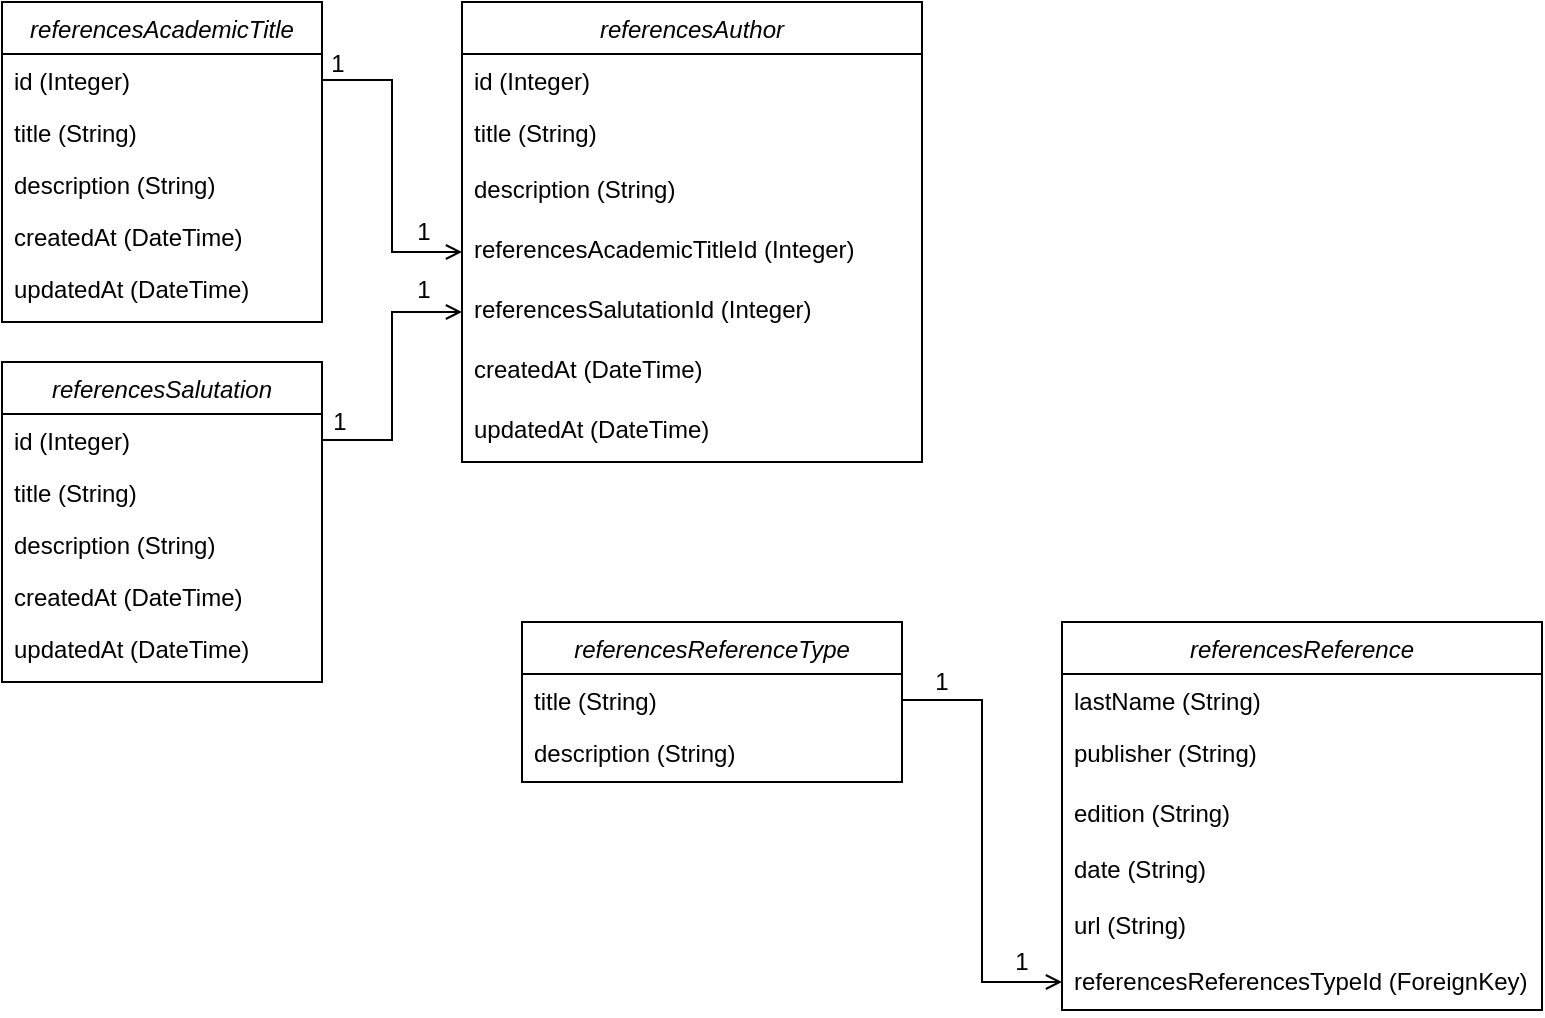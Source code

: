 <mxfile version="14.9.7" type="device"><diagram id="C5RBs43oDa-KdzZeNtuy" name="Page-1"><mxGraphModel dx="813" dy="437" grid="1" gridSize="10" guides="1" tooltips="1" connect="1" arrows="1" fold="1" page="1" pageScale="1" pageWidth="3300" pageHeight="2339" math="0" shadow="0"><root><mxCell id="WIyWlLk6GJQsqaUBKTNV-0"/><mxCell id="WIyWlLk6GJQsqaUBKTNV-1" parent="WIyWlLk6GJQsqaUBKTNV-0"/><mxCell id="zkfFHV4jXpPFQw0GAbJ--0" value="referencesAcademicTitle" style="swimlane;fontStyle=2;align=center;verticalAlign=top;childLayout=stackLayout;horizontal=1;startSize=26;horizontalStack=0;resizeParent=1;resizeLast=0;collapsible=1;marginBottom=0;rounded=0;shadow=0;strokeWidth=1;" parent="WIyWlLk6GJQsqaUBKTNV-1" vertex="1"><mxGeometry x="40" y="40" width="160" height="160" as="geometry"><mxRectangle x="60" y="80" width="160" height="26" as="alternateBounds"/></mxGeometry></mxCell><mxCell id="zkfFHV4jXpPFQw0GAbJ--1" value="id (Integer)" style="text;align=left;verticalAlign=top;spacingLeft=4;spacingRight=4;overflow=hidden;rotatable=0;points=[[0,0.5],[1,0.5]];portConstraint=eastwest;" parent="zkfFHV4jXpPFQw0GAbJ--0" vertex="1"><mxGeometry y="26" width="160" height="26" as="geometry"/></mxCell><mxCell id="zkfFHV4jXpPFQw0GAbJ--2" value="title (String)" style="text;align=left;verticalAlign=top;spacingLeft=4;spacingRight=4;overflow=hidden;rotatable=0;points=[[0,0.5],[1,0.5]];portConstraint=eastwest;rounded=0;shadow=0;html=0;" parent="zkfFHV4jXpPFQw0GAbJ--0" vertex="1"><mxGeometry y="52" width="160" height="26" as="geometry"/></mxCell><mxCell id="E2X-_f3XLNRULBrsMVnF-42" value="description (String)" style="text;align=left;verticalAlign=top;spacingLeft=4;spacingRight=4;overflow=hidden;rotatable=0;points=[[0,0.5],[1,0.5]];portConstraint=eastwest;rounded=0;shadow=0;html=0;" vertex="1" parent="zkfFHV4jXpPFQw0GAbJ--0"><mxGeometry y="78" width="160" height="26" as="geometry"/></mxCell><mxCell id="E2X-_f3XLNRULBrsMVnF-41" value="createdAt (DateTime)" style="text;align=left;verticalAlign=top;spacingLeft=4;spacingRight=4;overflow=hidden;rotatable=0;points=[[0,0.5],[1,0.5]];portConstraint=eastwest;rounded=0;shadow=0;html=0;" vertex="1" parent="zkfFHV4jXpPFQw0GAbJ--0"><mxGeometry y="104" width="160" height="26" as="geometry"/></mxCell><mxCell id="E2X-_f3XLNRULBrsMVnF-43" value="updatedAt (DateTime)" style="text;align=left;verticalAlign=top;spacingLeft=4;spacingRight=4;overflow=hidden;rotatable=0;points=[[0,0.5],[1,0.5]];portConstraint=eastwest;rounded=0;shadow=0;html=0;" vertex="1" parent="zkfFHV4jXpPFQw0GAbJ--0"><mxGeometry y="130" width="160" height="26" as="geometry"/></mxCell><mxCell id="E2X-_f3XLNRULBrsMVnF-0" value="referencesAuthor" style="swimlane;fontStyle=2;align=center;verticalAlign=top;childLayout=stackLayout;horizontal=1;startSize=26;horizontalStack=0;resizeParent=1;resizeLast=0;collapsible=1;marginBottom=0;rounded=0;shadow=0;strokeWidth=1;" vertex="1" parent="WIyWlLk6GJQsqaUBKTNV-1"><mxGeometry x="270" y="40" width="230" height="230" as="geometry"><mxRectangle x="60" y="80" width="160" height="26" as="alternateBounds"/></mxGeometry></mxCell><mxCell id="E2X-_f3XLNRULBrsMVnF-7" style="edgeStyle=orthogonalEdgeStyle;rounded=0;orthogonalLoop=1;jettySize=auto;html=1;exitX=1;exitY=0.5;exitDx=0;exitDy=0;" edge="1" parent="E2X-_f3XLNRULBrsMVnF-0" source="E2X-_f3XLNRULBrsMVnF-6" target="E2X-_f3XLNRULBrsMVnF-6"><mxGeometry relative="1" as="geometry"/></mxCell><mxCell id="E2X-_f3XLNRULBrsMVnF-1" value="id (Integer)" style="text;align=left;verticalAlign=top;spacingLeft=4;spacingRight=4;overflow=hidden;rotatable=0;points=[[0,0.5],[1,0.5]];portConstraint=eastwest;" vertex="1" parent="E2X-_f3XLNRULBrsMVnF-0"><mxGeometry y="26" width="230" height="26" as="geometry"/></mxCell><mxCell id="E2X-_f3XLNRULBrsMVnF-2" value="title (String)" style="text;align=left;verticalAlign=top;spacingLeft=4;spacingRight=4;overflow=hidden;rotatable=0;points=[[0,0.5],[1,0.5]];portConstraint=eastwest;rounded=0;shadow=0;html=0;" vertex="1" parent="E2X-_f3XLNRULBrsMVnF-0"><mxGeometry y="52" width="230" height="28" as="geometry"/></mxCell><mxCell id="E2X-_f3XLNRULBrsMVnF-6" value="description (String)" style="text;align=left;verticalAlign=top;spacingLeft=4;spacingRight=4;overflow=hidden;rotatable=0;points=[[0,0.5],[1,0.5]];portConstraint=eastwest;rounded=0;shadow=0;html=0;" vertex="1" parent="E2X-_f3XLNRULBrsMVnF-0"><mxGeometry y="80" width="230" height="30" as="geometry"/></mxCell><mxCell id="E2X-_f3XLNRULBrsMVnF-8" value="referencesAcademicTitleId (Integer)" style="text;align=left;verticalAlign=top;spacingLeft=4;spacingRight=4;overflow=hidden;rotatable=0;points=[[0,0.5],[1,0.5]];portConstraint=eastwest;rounded=0;shadow=0;html=0;" vertex="1" parent="E2X-_f3XLNRULBrsMVnF-0"><mxGeometry y="110" width="230" height="30" as="geometry"/></mxCell><mxCell id="E2X-_f3XLNRULBrsMVnF-47" value="referencesSalutationId (Integer)" style="text;align=left;verticalAlign=top;spacingLeft=4;spacingRight=4;overflow=hidden;rotatable=0;points=[[0,0.5],[1,0.5]];portConstraint=eastwest;rounded=0;shadow=0;html=0;" vertex="1" parent="E2X-_f3XLNRULBrsMVnF-0"><mxGeometry y="140" width="230" height="30" as="geometry"/></mxCell><mxCell id="E2X-_f3XLNRULBrsMVnF-48" value="createdAt (DateTime)" style="text;align=left;verticalAlign=top;spacingLeft=4;spacingRight=4;overflow=hidden;rotatable=0;points=[[0,0.5],[1,0.5]];portConstraint=eastwest;rounded=0;shadow=0;html=0;" vertex="1" parent="E2X-_f3XLNRULBrsMVnF-0"><mxGeometry y="170" width="230" height="30" as="geometry"/></mxCell><mxCell id="E2X-_f3XLNRULBrsMVnF-49" value="updatedAt (DateTime)" style="text;align=left;verticalAlign=top;spacingLeft=4;spacingRight=4;overflow=hidden;rotatable=0;points=[[0,0.5],[1,0.5]];portConstraint=eastwest;rounded=0;shadow=0;html=0;" vertex="1" parent="E2X-_f3XLNRULBrsMVnF-0"><mxGeometry y="200" width="230" height="30" as="geometry"/></mxCell><mxCell id="E2X-_f3XLNRULBrsMVnF-12" value="" style="endArrow=open;shadow=0;strokeWidth=1;rounded=0;endFill=1;edgeStyle=elbowEdgeStyle;exitX=1;exitY=0.5;exitDx=0;exitDy=0;entryX=0;entryY=0.5;entryDx=0;entryDy=0;" edge="1" parent="WIyWlLk6GJQsqaUBKTNV-1" source="zkfFHV4jXpPFQw0GAbJ--1" target="E2X-_f3XLNRULBrsMVnF-8"><mxGeometry x="0.5" y="41" relative="1" as="geometry"><mxPoint x="330" y="60" as="sourcePoint"/><mxPoint x="628" y="208" as="targetPoint"/><mxPoint x="-40" y="32" as="offset"/></mxGeometry></mxCell><mxCell id="E2X-_f3XLNRULBrsMVnF-16" value="referencesSalutation" style="swimlane;fontStyle=2;align=center;verticalAlign=top;childLayout=stackLayout;horizontal=1;startSize=26;horizontalStack=0;resizeParent=1;resizeLast=0;collapsible=1;marginBottom=0;rounded=0;shadow=0;strokeWidth=1;" vertex="1" parent="WIyWlLk6GJQsqaUBKTNV-1"><mxGeometry x="40" y="220" width="160" height="160" as="geometry"><mxRectangle x="60" y="80" width="160" height="26" as="alternateBounds"/></mxGeometry></mxCell><mxCell id="E2X-_f3XLNRULBrsMVnF-17" value="id (Integer)" style="text;align=left;verticalAlign=top;spacingLeft=4;spacingRight=4;overflow=hidden;rotatable=0;points=[[0,0.5],[1,0.5]];portConstraint=eastwest;" vertex="1" parent="E2X-_f3XLNRULBrsMVnF-16"><mxGeometry y="26" width="160" height="26" as="geometry"/></mxCell><mxCell id="E2X-_f3XLNRULBrsMVnF-18" value="title (String)" style="text;align=left;verticalAlign=top;spacingLeft=4;spacingRight=4;overflow=hidden;rotatable=0;points=[[0,0.5],[1,0.5]];portConstraint=eastwest;rounded=0;shadow=0;html=0;" vertex="1" parent="E2X-_f3XLNRULBrsMVnF-16"><mxGeometry y="52" width="160" height="26" as="geometry"/></mxCell><mxCell id="E2X-_f3XLNRULBrsMVnF-44" value="description (String)" style="text;align=left;verticalAlign=top;spacingLeft=4;spacingRight=4;overflow=hidden;rotatable=0;points=[[0,0.5],[1,0.5]];portConstraint=eastwest;rounded=0;shadow=0;html=0;" vertex="1" parent="E2X-_f3XLNRULBrsMVnF-16"><mxGeometry y="78" width="160" height="26" as="geometry"/></mxCell><mxCell id="E2X-_f3XLNRULBrsMVnF-45" value="createdAt (DateTime)" style="text;align=left;verticalAlign=top;spacingLeft=4;spacingRight=4;overflow=hidden;rotatable=0;points=[[0,0.5],[1,0.5]];portConstraint=eastwest;rounded=0;shadow=0;html=0;" vertex="1" parent="E2X-_f3XLNRULBrsMVnF-16"><mxGeometry y="104" width="160" height="26" as="geometry"/></mxCell><mxCell id="E2X-_f3XLNRULBrsMVnF-46" value="updatedAt (DateTime)" style="text;align=left;verticalAlign=top;spacingLeft=4;spacingRight=4;overflow=hidden;rotatable=0;points=[[0,0.5],[1,0.5]];portConstraint=eastwest;rounded=0;shadow=0;html=0;" vertex="1" parent="E2X-_f3XLNRULBrsMVnF-16"><mxGeometry y="130" width="160" height="26" as="geometry"/></mxCell><mxCell id="E2X-_f3XLNRULBrsMVnF-19" value="" style="endArrow=open;shadow=0;strokeWidth=1;rounded=0;endFill=1;edgeStyle=elbowEdgeStyle;exitX=1;exitY=0.5;exitDx=0;exitDy=0;entryX=0;entryY=0.5;entryDx=0;entryDy=0;" edge="1" parent="WIyWlLk6GJQsqaUBKTNV-1" source="E2X-_f3XLNRULBrsMVnF-17" target="E2X-_f3XLNRULBrsMVnF-47"><mxGeometry x="0.5" y="41" relative="1" as="geometry"><mxPoint x="210" y="89" as="sourcePoint"/><mxPoint x="280" y="145" as="targetPoint"/><mxPoint x="-40" y="32" as="offset"/></mxGeometry></mxCell><mxCell id="E2X-_f3XLNRULBrsMVnF-20" value="1" style="text;html=1;strokeColor=none;fillColor=none;align=center;verticalAlign=middle;whiteSpace=wrap;rounded=0;" vertex="1" parent="WIyWlLk6GJQsqaUBKTNV-1"><mxGeometry x="188" y="61" width="40" height="20" as="geometry"/></mxCell><mxCell id="E2X-_f3XLNRULBrsMVnF-21" value="1" style="text;html=1;strokeColor=none;fillColor=none;align=center;verticalAlign=middle;whiteSpace=wrap;rounded=0;" vertex="1" parent="WIyWlLk6GJQsqaUBKTNV-1"><mxGeometry x="189" y="240" width="40" height="20" as="geometry"/></mxCell><mxCell id="E2X-_f3XLNRULBrsMVnF-22" value="1" style="text;html=1;strokeColor=none;fillColor=none;align=center;verticalAlign=middle;whiteSpace=wrap;rounded=0;" vertex="1" parent="WIyWlLk6GJQsqaUBKTNV-1"><mxGeometry x="231" y="145" width="40" height="20" as="geometry"/></mxCell><mxCell id="E2X-_f3XLNRULBrsMVnF-23" value="1" style="text;html=1;strokeColor=none;fillColor=none;align=center;verticalAlign=middle;whiteSpace=wrap;rounded=0;" vertex="1" parent="WIyWlLk6GJQsqaUBKTNV-1"><mxGeometry x="231" y="174" width="40" height="20" as="geometry"/></mxCell><mxCell id="E2X-_f3XLNRULBrsMVnF-24" value="referencesReferenceType" style="swimlane;fontStyle=2;align=center;verticalAlign=top;childLayout=stackLayout;horizontal=1;startSize=26;horizontalStack=0;resizeParent=1;resizeLast=0;collapsible=1;marginBottom=0;rounded=0;shadow=0;strokeWidth=1;" vertex="1" parent="WIyWlLk6GJQsqaUBKTNV-1"><mxGeometry x="300" y="350" width="190" height="80" as="geometry"><mxRectangle x="60" y="80" width="160" height="26" as="alternateBounds"/></mxGeometry></mxCell><mxCell id="E2X-_f3XLNRULBrsMVnF-25" value="title (String)" style="text;align=left;verticalAlign=top;spacingLeft=4;spacingRight=4;overflow=hidden;rotatable=0;points=[[0,0.5],[1,0.5]];portConstraint=eastwest;" vertex="1" parent="E2X-_f3XLNRULBrsMVnF-24"><mxGeometry y="26" width="190" height="26" as="geometry"/></mxCell><mxCell id="E2X-_f3XLNRULBrsMVnF-26" value="description (String)" style="text;align=left;verticalAlign=top;spacingLeft=4;spacingRight=4;overflow=hidden;rotatable=0;points=[[0,0.5],[1,0.5]];portConstraint=eastwest;rounded=0;shadow=0;html=0;" vertex="1" parent="E2X-_f3XLNRULBrsMVnF-24"><mxGeometry y="52" width="190" height="26" as="geometry"/></mxCell><mxCell id="E2X-_f3XLNRULBrsMVnF-27" value="referencesReference" style="swimlane;fontStyle=2;align=center;verticalAlign=top;childLayout=stackLayout;horizontal=1;startSize=26;horizontalStack=0;resizeParent=1;resizeLast=0;collapsible=1;marginBottom=0;rounded=0;shadow=0;strokeWidth=1;" vertex="1" parent="WIyWlLk6GJQsqaUBKTNV-1"><mxGeometry x="570" y="350" width="240" height="194" as="geometry"><mxRectangle x="60" y="80" width="160" height="26" as="alternateBounds"/></mxGeometry></mxCell><mxCell id="E2X-_f3XLNRULBrsMVnF-28" value="lastName (String)" style="text;align=left;verticalAlign=top;spacingLeft=4;spacingRight=4;overflow=hidden;rotatable=0;points=[[0,0.5],[1,0.5]];portConstraint=eastwest;" vertex="1" parent="E2X-_f3XLNRULBrsMVnF-27"><mxGeometry y="26" width="240" height="26" as="geometry"/></mxCell><mxCell id="E2X-_f3XLNRULBrsMVnF-29" value="publisher (String)" style="text;align=left;verticalAlign=top;spacingLeft=4;spacingRight=4;overflow=hidden;rotatable=0;points=[[0,0.5],[1,0.5]];portConstraint=eastwest;rounded=0;shadow=0;html=0;" vertex="1" parent="E2X-_f3XLNRULBrsMVnF-27"><mxGeometry y="52" width="240" height="30" as="geometry"/></mxCell><mxCell id="E2X-_f3XLNRULBrsMVnF-30" value="edition (String)" style="text;align=left;verticalAlign=top;spacingLeft=4;spacingRight=4;overflow=hidden;rotatable=0;points=[[0,0.5],[1,0.5]];portConstraint=eastwest;rounded=0;shadow=0;html=0;" vertex="1" parent="E2X-_f3XLNRULBrsMVnF-27"><mxGeometry y="82" width="240" height="28" as="geometry"/></mxCell><mxCell id="E2X-_f3XLNRULBrsMVnF-31" value="date (String)" style="text;align=left;verticalAlign=top;spacingLeft=4;spacingRight=4;overflow=hidden;rotatable=0;points=[[0,0.5],[1,0.5]];portConstraint=eastwest;rounded=0;shadow=0;html=0;" vertex="1" parent="E2X-_f3XLNRULBrsMVnF-27"><mxGeometry y="110" width="240" height="28" as="geometry"/></mxCell><mxCell id="E2X-_f3XLNRULBrsMVnF-32" value="url (String)" style="text;align=left;verticalAlign=top;spacingLeft=4;spacingRight=4;overflow=hidden;rotatable=0;points=[[0,0.5],[1,0.5]];portConstraint=eastwest;rounded=0;shadow=0;html=0;" vertex="1" parent="E2X-_f3XLNRULBrsMVnF-27"><mxGeometry y="138" width="240" height="28" as="geometry"/></mxCell><mxCell id="E2X-_f3XLNRULBrsMVnF-35" value="referencesReferencesTypeId (ForeignKey)" style="text;align=left;verticalAlign=top;spacingLeft=4;spacingRight=4;overflow=hidden;rotatable=0;points=[[0,0.5],[1,0.5]];portConstraint=eastwest;rounded=0;shadow=0;html=0;" vertex="1" parent="E2X-_f3XLNRULBrsMVnF-27"><mxGeometry y="166" width="240" height="28" as="geometry"/></mxCell><mxCell id="E2X-_f3XLNRULBrsMVnF-36" value="" style="endArrow=open;shadow=0;strokeWidth=1;rounded=0;endFill=1;edgeStyle=elbowEdgeStyle;exitX=1;exitY=0.5;exitDx=0;exitDy=0;entryX=0;entryY=0.5;entryDx=0;entryDy=0;" edge="1" parent="WIyWlLk6GJQsqaUBKTNV-1" source="E2X-_f3XLNRULBrsMVnF-25" target="E2X-_f3XLNRULBrsMVnF-35"><mxGeometry x="0.5" y="41" relative="1" as="geometry"><mxPoint x="400" y="544" as="sourcePoint"/><mxPoint x="470" y="520" as="targetPoint"/><mxPoint x="-40" y="32" as="offset"/></mxGeometry></mxCell><mxCell id="E2X-_f3XLNRULBrsMVnF-38" value="1" style="text;html=1;strokeColor=none;fillColor=none;align=center;verticalAlign=middle;whiteSpace=wrap;rounded=0;" vertex="1" parent="WIyWlLk6GJQsqaUBKTNV-1"><mxGeometry x="530" y="510" width="40" height="20" as="geometry"/></mxCell><mxCell id="E2X-_f3XLNRULBrsMVnF-39" value="1" style="text;html=1;strokeColor=none;fillColor=none;align=center;verticalAlign=middle;whiteSpace=wrap;rounded=0;" vertex="1" parent="WIyWlLk6GJQsqaUBKTNV-1"><mxGeometry x="490" y="370" width="40" height="20" as="geometry"/></mxCell></root></mxGraphModel></diagram></mxfile>